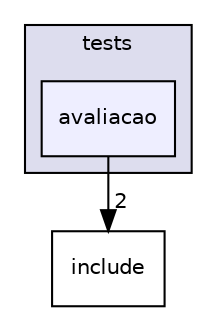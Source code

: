 digraph "/home/luiz/Documentos/MP/MP-Proj-Final/src/tests/avaliacao" {
  compound=true
  node [ fontsize="10", fontname="Helvetica"];
  edge [ labelfontsize="10", labelfontname="Helvetica"];
  subgraph clusterdir_d93a1d4020dea85bb71b237545b5e722 {
    graph [ bgcolor="#ddddee", pencolor="black", label="tests" fontname="Helvetica", fontsize="10", URL="dir_d93a1d4020dea85bb71b237545b5e722.html"]
  dir_9921b6f9209e24d81c6faa574512e95d [shape=box, label="avaliacao", style="filled", fillcolor="#eeeeff", pencolor="black", URL="dir_9921b6f9209e24d81c6faa574512e95d.html"];
  }
  dir_d44c64559bbebec7f509842c48db8b23 [shape=box label="include" URL="dir_d44c64559bbebec7f509842c48db8b23.html"];
  dir_9921b6f9209e24d81c6faa574512e95d->dir_d44c64559bbebec7f509842c48db8b23 [headlabel="2", labeldistance=1.5 headhref="dir_000005_000000.html"];
}
